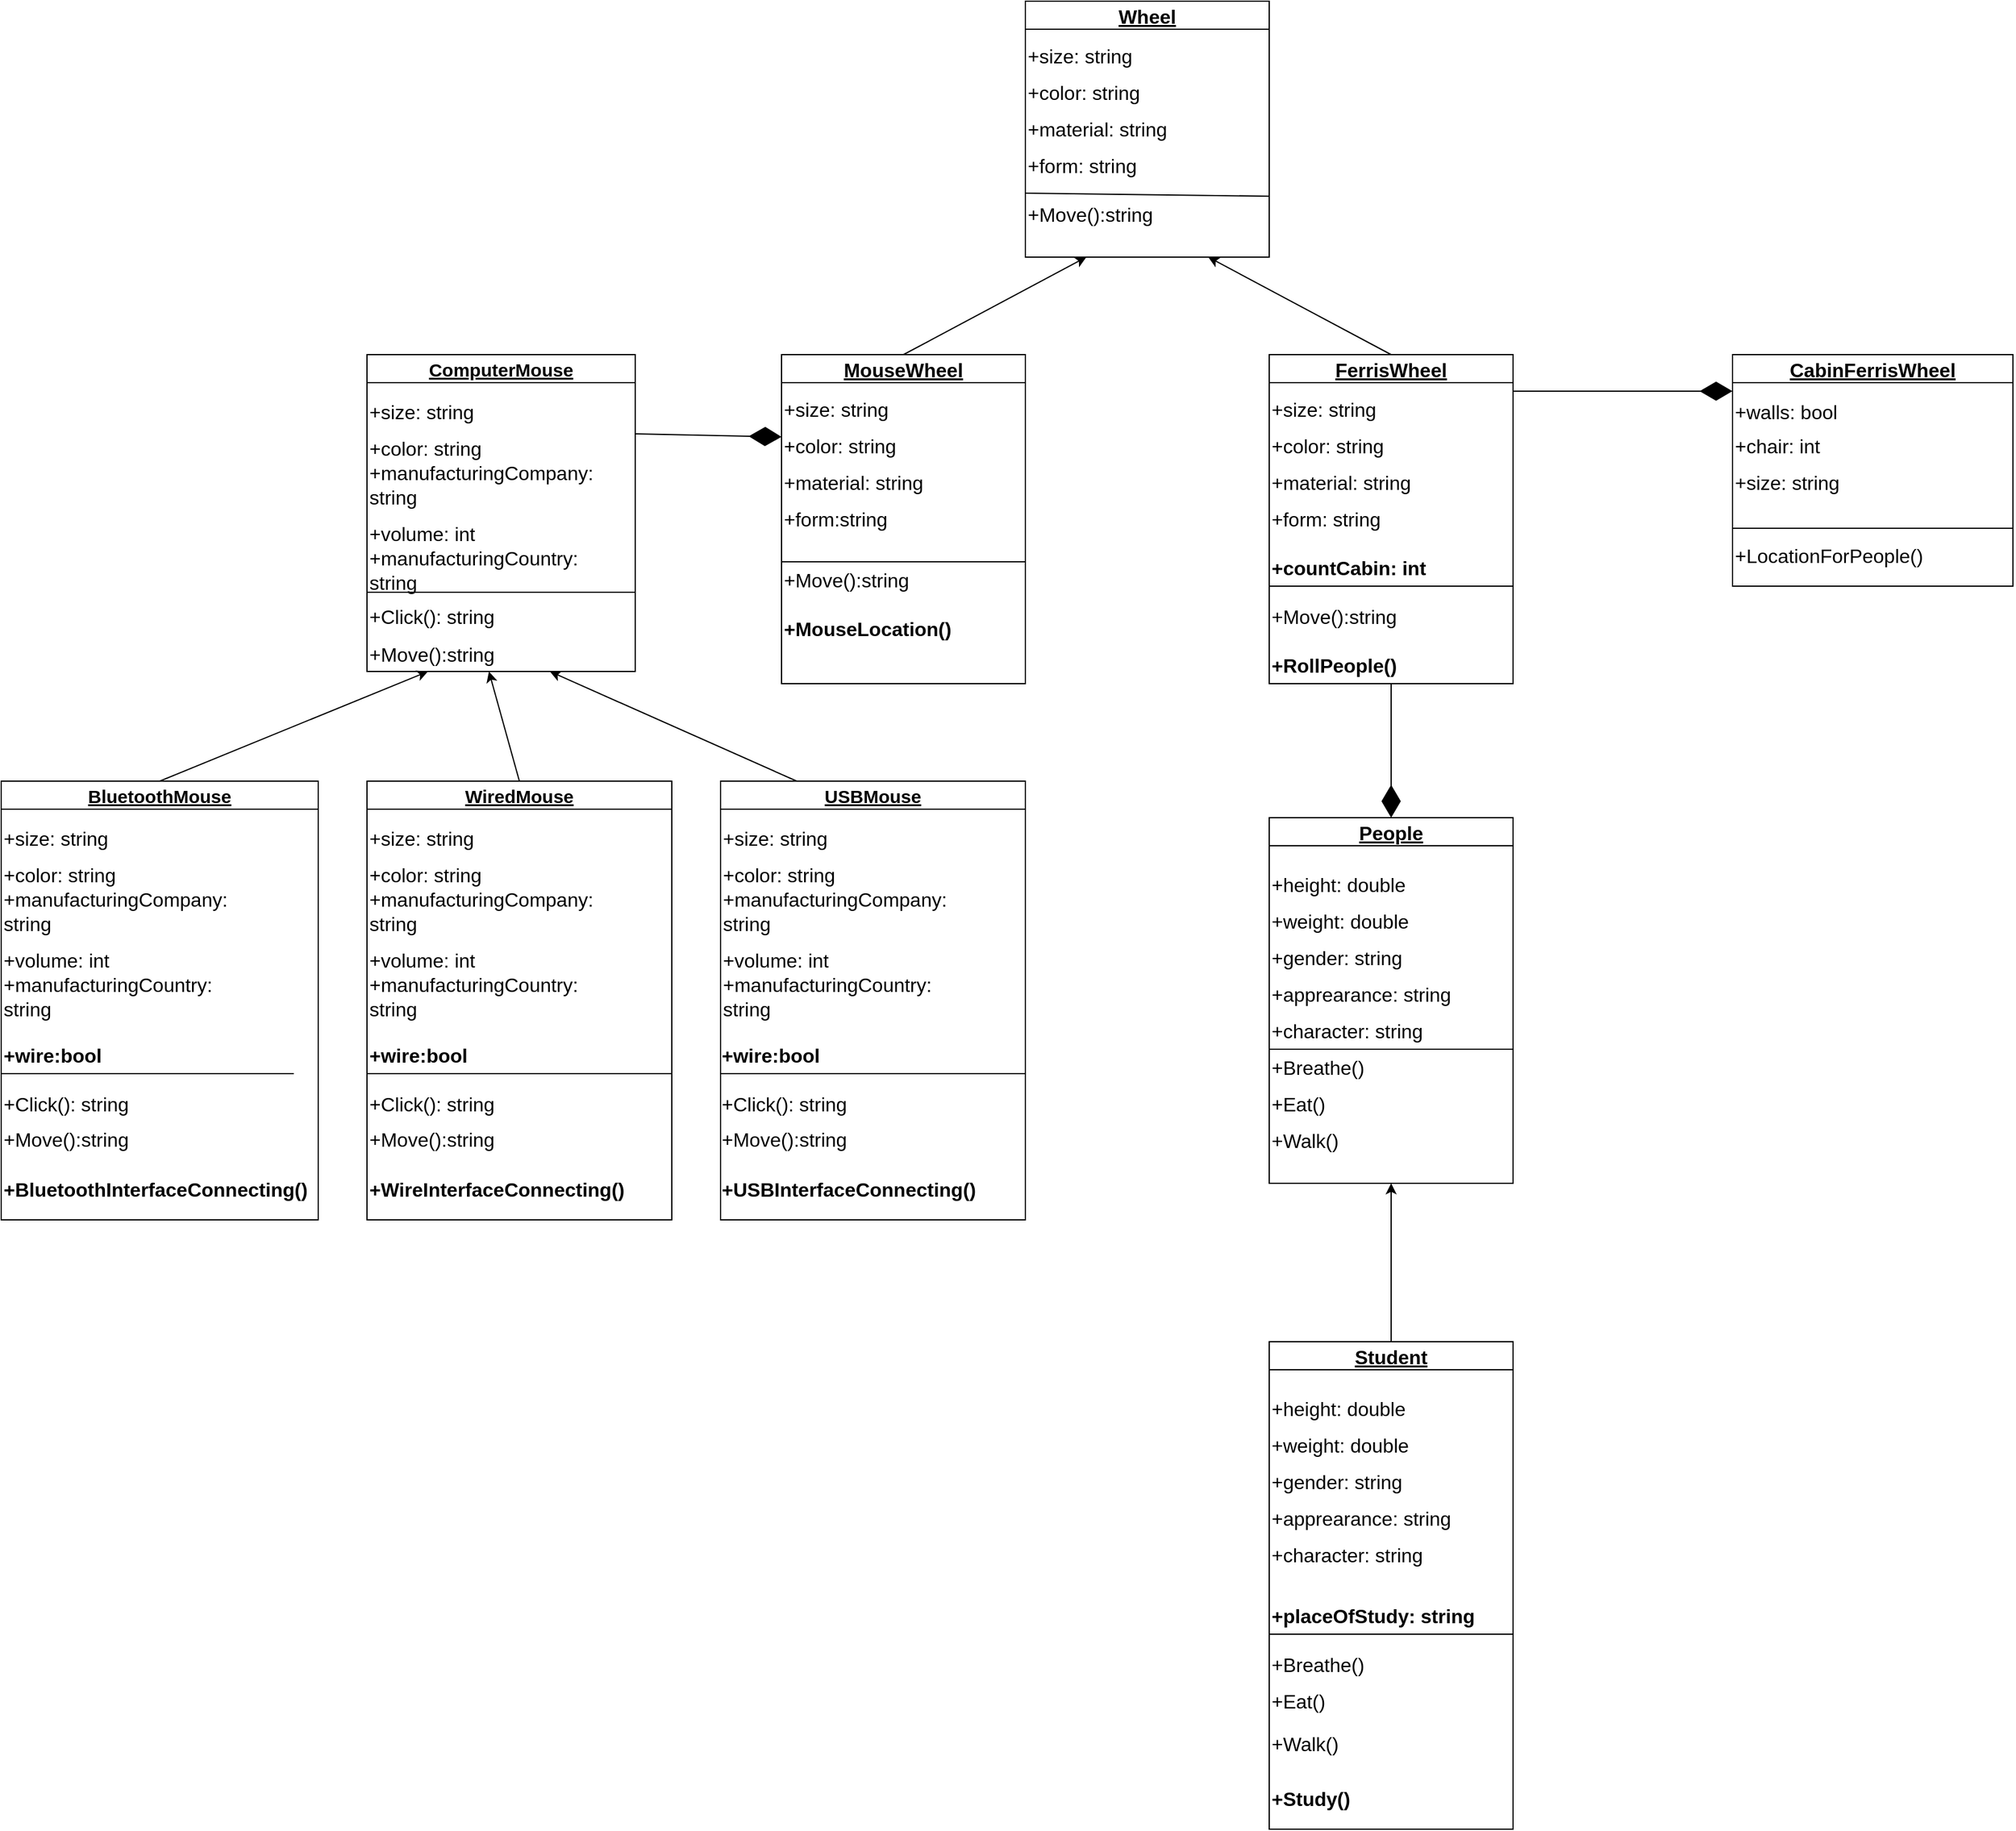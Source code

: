 <mxfile version="20.3.0" type="device"><diagram id="C5RBs43oDa-KdzZeNtuy" name="Page-1"><mxGraphModel dx="1955" dy="1070" grid="1" gridSize="10" guides="1" tooltips="1" connect="1" arrows="1" fold="1" page="1" pageScale="1" pageWidth="2339" pageHeight="3300" math="0" shadow="0"><root><mxCell id="WIyWlLk6GJQsqaUBKTNV-0"/><mxCell id="WIyWlLk6GJQsqaUBKTNV-1" parent="WIyWlLk6GJQsqaUBKTNV-0"/><mxCell id="VwBlL2lsEbfh1toJPQ9L-8" value="ComputerMouse" style="swimlane;fontSize=15;fontStyle=5" vertex="1" parent="WIyWlLk6GJQsqaUBKTNV-1"><mxGeometry x="550" y="510" width="220" height="260" as="geometry"/></mxCell><mxCell id="VwBlL2lsEbfh1toJPQ9L-11" value="+color: string" style="text;html=1;strokeColor=none;fillColor=none;align=left;verticalAlign=middle;whiteSpace=wrap;rounded=0;fontSize=16;" vertex="1" parent="VwBlL2lsEbfh1toJPQ9L-8"><mxGeometry y="62" width="200" height="30" as="geometry"/></mxCell><mxCell id="VwBlL2lsEbfh1toJPQ9L-13" value="+manufacturingCompany: string" style="text;html=1;strokeColor=none;fillColor=none;align=left;verticalAlign=middle;whiteSpace=wrap;rounded=0;fontSize=16;" vertex="1" parent="VwBlL2lsEbfh1toJPQ9L-8"><mxGeometry y="92" width="200" height="30" as="geometry"/></mxCell><mxCell id="VwBlL2lsEbfh1toJPQ9L-14" value="+size: string" style="text;html=1;strokeColor=none;fillColor=none;align=left;verticalAlign=middle;whiteSpace=wrap;rounded=0;fontSize=16;" vertex="1" parent="VwBlL2lsEbfh1toJPQ9L-8"><mxGeometry y="32" width="200" height="30" as="geometry"/></mxCell><mxCell id="VwBlL2lsEbfh1toJPQ9L-15" value="+volume: int" style="text;html=1;strokeColor=none;fillColor=none;align=left;verticalAlign=middle;whiteSpace=wrap;rounded=0;fontSize=16;" vertex="1" parent="VwBlL2lsEbfh1toJPQ9L-8"><mxGeometry y="132" width="200" height="30" as="geometry"/></mxCell><mxCell id="VwBlL2lsEbfh1toJPQ9L-16" value="+manufacturingCountry: string" style="text;html=1;strokeColor=none;fillColor=none;align=left;verticalAlign=middle;whiteSpace=wrap;rounded=0;fontSize=16;" vertex="1" parent="VwBlL2lsEbfh1toJPQ9L-8"><mxGeometry y="162" width="200" height="30" as="geometry"/></mxCell><mxCell id="VwBlL2lsEbfh1toJPQ9L-18" value="+Click(): string" style="text;html=1;strokeColor=none;fillColor=none;align=left;verticalAlign=middle;whiteSpace=wrap;rounded=0;fontSize=16;" vertex="1" parent="VwBlL2lsEbfh1toJPQ9L-8"><mxGeometry y="200" width="200" height="30" as="geometry"/></mxCell><mxCell id="VwBlL2lsEbfh1toJPQ9L-25" value="+Move():string" style="text;html=1;strokeColor=none;fillColor=none;align=left;verticalAlign=middle;whiteSpace=wrap;rounded=0;fontSize=16;" vertex="1" parent="VwBlL2lsEbfh1toJPQ9L-8"><mxGeometry y="232" width="200" height="28" as="geometry"/></mxCell><mxCell id="VwBlL2lsEbfh1toJPQ9L-17" value="" style="endArrow=none;html=1;rounded=0;fontSize=16;entryX=1;entryY=0.75;entryDx=0;entryDy=0;exitX=0;exitY=0.75;exitDx=0;exitDy=0;" edge="1" parent="WIyWlLk6GJQsqaUBKTNV-1" source="VwBlL2lsEbfh1toJPQ9L-8" target="VwBlL2lsEbfh1toJPQ9L-8"><mxGeometry width="50" height="50" relative="1" as="geometry"><mxPoint x="900" y="540" as="sourcePoint"/><mxPoint x="950" y="490" as="targetPoint"/></mxGeometry></mxCell><mxCell id="VwBlL2lsEbfh1toJPQ9L-27" value="BluetoothMouse" style="swimlane;fontSize=15;fontStyle=5;startSize=23;" vertex="1" parent="WIyWlLk6GJQsqaUBKTNV-1"><mxGeometry x="250" y="860" width="260" height="360" as="geometry"/></mxCell><mxCell id="VwBlL2lsEbfh1toJPQ9L-28" value="+color: string" style="text;html=1;strokeColor=none;fillColor=none;align=left;verticalAlign=middle;whiteSpace=wrap;rounded=0;fontSize=16;" vertex="1" parent="VwBlL2lsEbfh1toJPQ9L-27"><mxGeometry y="62" width="200" height="30" as="geometry"/></mxCell><mxCell id="VwBlL2lsEbfh1toJPQ9L-29" value="+manufacturingCompany: string" style="text;html=1;strokeColor=none;fillColor=none;align=left;verticalAlign=middle;whiteSpace=wrap;rounded=0;fontSize=16;" vertex="1" parent="VwBlL2lsEbfh1toJPQ9L-27"><mxGeometry y="92" width="200" height="30" as="geometry"/></mxCell><mxCell id="VwBlL2lsEbfh1toJPQ9L-30" value="+size: string" style="text;html=1;strokeColor=none;fillColor=none;align=left;verticalAlign=middle;whiteSpace=wrap;rounded=0;fontSize=16;" vertex="1" parent="VwBlL2lsEbfh1toJPQ9L-27"><mxGeometry y="32" width="200" height="30" as="geometry"/></mxCell><mxCell id="VwBlL2lsEbfh1toJPQ9L-31" value="+volume: int" style="text;html=1;strokeColor=none;fillColor=none;align=left;verticalAlign=middle;whiteSpace=wrap;rounded=0;fontSize=16;" vertex="1" parent="VwBlL2lsEbfh1toJPQ9L-27"><mxGeometry y="132" width="200" height="30" as="geometry"/></mxCell><mxCell id="VwBlL2lsEbfh1toJPQ9L-32" value="+manufacturingCountry: string" style="text;html=1;strokeColor=none;fillColor=none;align=left;verticalAlign=middle;whiteSpace=wrap;rounded=0;fontSize=16;" vertex="1" parent="VwBlL2lsEbfh1toJPQ9L-27"><mxGeometry y="162" width="200" height="30" as="geometry"/></mxCell><mxCell id="VwBlL2lsEbfh1toJPQ9L-33" value="+Click(): string" style="text;html=1;strokeColor=none;fillColor=none;align=left;verticalAlign=middle;whiteSpace=wrap;rounded=0;fontSize=16;" vertex="1" parent="VwBlL2lsEbfh1toJPQ9L-27"><mxGeometry y="250" width="200" height="30" as="geometry"/></mxCell><mxCell id="VwBlL2lsEbfh1toJPQ9L-34" value="+Move():string" style="text;html=1;strokeColor=none;fillColor=none;align=left;verticalAlign=middle;whiteSpace=wrap;rounded=0;fontSize=16;" vertex="1" parent="VwBlL2lsEbfh1toJPQ9L-27"><mxGeometry y="280" width="200" height="28" as="geometry"/></mxCell><mxCell id="VwBlL2lsEbfh1toJPQ9L-56" value="&lt;b&gt;+wire:bool&lt;/b&gt;" style="text;html=1;strokeColor=none;fillColor=none;align=left;verticalAlign=middle;whiteSpace=wrap;rounded=0;fontSize=16;" vertex="1" parent="VwBlL2lsEbfh1toJPQ9L-27"><mxGeometry y="210" width="60" height="30" as="geometry"/></mxCell><mxCell id="VwBlL2lsEbfh1toJPQ9L-59" value="&lt;b&gt;+BluetoothInterfaceConnecting()&lt;/b&gt;" style="text;html=1;strokeColor=none;fillColor=none;align=left;verticalAlign=middle;whiteSpace=wrap;rounded=0;fontSize=16;" vertex="1" parent="VwBlL2lsEbfh1toJPQ9L-27"><mxGeometry y="320" width="60" height="30" as="geometry"/></mxCell><mxCell id="VwBlL2lsEbfh1toJPQ9L-35" value="" style="endArrow=none;html=1;rounded=0;fontSize=16;" edge="1" parent="WIyWlLk6GJQsqaUBKTNV-1"><mxGeometry width="50" height="50" relative="1" as="geometry"><mxPoint x="250" y="1100" as="sourcePoint"/><mxPoint x="490" y="1100" as="targetPoint"/></mxGeometry></mxCell><mxCell id="VwBlL2lsEbfh1toJPQ9L-36" value="WiredMouse" style="swimlane;fontSize=15;startSize=23;fontStyle=5" vertex="1" parent="WIyWlLk6GJQsqaUBKTNV-1"><mxGeometry x="550" y="860" width="250" height="360" as="geometry"/></mxCell><mxCell id="VwBlL2lsEbfh1toJPQ9L-37" value="+color: string" style="text;html=1;strokeColor=none;fillColor=none;align=left;verticalAlign=middle;whiteSpace=wrap;rounded=0;fontSize=16;" vertex="1" parent="VwBlL2lsEbfh1toJPQ9L-36"><mxGeometry y="62" width="200" height="30" as="geometry"/></mxCell><mxCell id="VwBlL2lsEbfh1toJPQ9L-38" value="+manufacturingCompany: string" style="text;html=1;strokeColor=none;fillColor=none;align=left;verticalAlign=middle;whiteSpace=wrap;rounded=0;fontSize=16;" vertex="1" parent="VwBlL2lsEbfh1toJPQ9L-36"><mxGeometry y="92" width="200" height="30" as="geometry"/></mxCell><mxCell id="VwBlL2lsEbfh1toJPQ9L-39" value="+size: string" style="text;html=1;strokeColor=none;fillColor=none;align=left;verticalAlign=middle;whiteSpace=wrap;rounded=0;fontSize=16;" vertex="1" parent="VwBlL2lsEbfh1toJPQ9L-36"><mxGeometry y="32" width="200" height="30" as="geometry"/></mxCell><mxCell id="VwBlL2lsEbfh1toJPQ9L-40" value="+volume: int" style="text;html=1;strokeColor=none;fillColor=none;align=left;verticalAlign=middle;whiteSpace=wrap;rounded=0;fontSize=16;" vertex="1" parent="VwBlL2lsEbfh1toJPQ9L-36"><mxGeometry y="132" width="200" height="30" as="geometry"/></mxCell><mxCell id="VwBlL2lsEbfh1toJPQ9L-41" value="+manufacturingCountry: string" style="text;html=1;strokeColor=none;fillColor=none;align=left;verticalAlign=middle;whiteSpace=wrap;rounded=0;fontSize=16;" vertex="1" parent="VwBlL2lsEbfh1toJPQ9L-36"><mxGeometry y="162" width="200" height="30" as="geometry"/></mxCell><mxCell id="VwBlL2lsEbfh1toJPQ9L-42" value="+Click(): string" style="text;html=1;strokeColor=none;fillColor=none;align=left;verticalAlign=middle;whiteSpace=wrap;rounded=0;fontSize=16;" vertex="1" parent="VwBlL2lsEbfh1toJPQ9L-36"><mxGeometry y="250" width="200" height="30" as="geometry"/></mxCell><mxCell id="VwBlL2lsEbfh1toJPQ9L-43" value="+Move():string" style="text;html=1;strokeColor=none;fillColor=none;align=left;verticalAlign=middle;whiteSpace=wrap;rounded=0;fontSize=16;" vertex="1" parent="VwBlL2lsEbfh1toJPQ9L-36"><mxGeometry y="280" width="200" height="28" as="geometry"/></mxCell><mxCell id="VwBlL2lsEbfh1toJPQ9L-57" value="&lt;b&gt;+WireInterfaceConnecting()&lt;/b&gt;" style="text;html=1;strokeColor=none;fillColor=none;align=left;verticalAlign=middle;whiteSpace=wrap;rounded=0;fontSize=16;" vertex="1" parent="VwBlL2lsEbfh1toJPQ9L-36"><mxGeometry y="320" width="250" height="30" as="geometry"/></mxCell><mxCell id="VwBlL2lsEbfh1toJPQ9L-61" value="&lt;b&gt;+wire:bool&lt;/b&gt;" style="text;html=1;strokeColor=none;fillColor=none;align=left;verticalAlign=middle;whiteSpace=wrap;rounded=0;fontSize=16;" vertex="1" parent="VwBlL2lsEbfh1toJPQ9L-36"><mxGeometry y="210" width="250" height="30" as="geometry"/></mxCell><mxCell id="VwBlL2lsEbfh1toJPQ9L-44" value="" style="endArrow=none;html=1;rounded=0;fontSize=16;" edge="1" parent="WIyWlLk6GJQsqaUBKTNV-1"><mxGeometry width="50" height="50" relative="1" as="geometry"><mxPoint x="550" y="1100" as="sourcePoint"/><mxPoint x="800" y="1100" as="targetPoint"/></mxGeometry></mxCell><mxCell id="VwBlL2lsEbfh1toJPQ9L-45" value="USBMouse" style="swimlane;fontSize=15;startSize=23;fontStyle=5" vertex="1" parent="WIyWlLk6GJQsqaUBKTNV-1"><mxGeometry x="840" y="860" width="250" height="360" as="geometry"/></mxCell><mxCell id="VwBlL2lsEbfh1toJPQ9L-46" value="+color: string" style="text;html=1;strokeColor=none;fillColor=none;align=left;verticalAlign=middle;whiteSpace=wrap;rounded=0;fontSize=16;" vertex="1" parent="VwBlL2lsEbfh1toJPQ9L-45"><mxGeometry y="62" width="200" height="30" as="geometry"/></mxCell><mxCell id="VwBlL2lsEbfh1toJPQ9L-47" value="+manufacturingCompany: string" style="text;html=1;strokeColor=none;fillColor=none;align=left;verticalAlign=middle;whiteSpace=wrap;rounded=0;fontSize=16;" vertex="1" parent="VwBlL2lsEbfh1toJPQ9L-45"><mxGeometry y="92" width="200" height="30" as="geometry"/></mxCell><mxCell id="VwBlL2lsEbfh1toJPQ9L-48" value="+size: string" style="text;html=1;strokeColor=none;fillColor=none;align=left;verticalAlign=middle;whiteSpace=wrap;rounded=0;fontSize=16;" vertex="1" parent="VwBlL2lsEbfh1toJPQ9L-45"><mxGeometry y="32" width="200" height="30" as="geometry"/></mxCell><mxCell id="VwBlL2lsEbfh1toJPQ9L-49" value="+volume: int" style="text;html=1;strokeColor=none;fillColor=none;align=left;verticalAlign=middle;whiteSpace=wrap;rounded=0;fontSize=16;" vertex="1" parent="VwBlL2lsEbfh1toJPQ9L-45"><mxGeometry y="132" width="200" height="30" as="geometry"/></mxCell><mxCell id="VwBlL2lsEbfh1toJPQ9L-50" value="+manufacturingCountry: string" style="text;html=1;strokeColor=none;fillColor=none;align=left;verticalAlign=middle;whiteSpace=wrap;rounded=0;fontSize=16;" vertex="1" parent="VwBlL2lsEbfh1toJPQ9L-45"><mxGeometry y="162" width="200" height="30" as="geometry"/></mxCell><mxCell id="VwBlL2lsEbfh1toJPQ9L-51" value="+Click(): string" style="text;html=1;strokeColor=none;fillColor=none;align=left;verticalAlign=middle;whiteSpace=wrap;rounded=0;fontSize=16;" vertex="1" parent="VwBlL2lsEbfh1toJPQ9L-45"><mxGeometry x="-1" y="250" width="200" height="30" as="geometry"/></mxCell><mxCell id="VwBlL2lsEbfh1toJPQ9L-52" value="+Move():string" style="text;html=1;strokeColor=none;fillColor=none;align=left;verticalAlign=middle;whiteSpace=wrap;rounded=0;fontSize=16;" vertex="1" parent="VwBlL2lsEbfh1toJPQ9L-45"><mxGeometry x="-1" y="280" width="200" height="28" as="geometry"/></mxCell><mxCell id="VwBlL2lsEbfh1toJPQ9L-64" value="&lt;b&gt;+wire:bool&lt;/b&gt;" style="text;html=1;strokeColor=none;fillColor=none;align=left;verticalAlign=middle;whiteSpace=wrap;rounded=0;fontSize=16;" vertex="1" parent="VwBlL2lsEbfh1toJPQ9L-45"><mxGeometry x="-1" y="210" width="250" height="30" as="geometry"/></mxCell><mxCell id="VwBlL2lsEbfh1toJPQ9L-63" value="&lt;b&gt;+USBInterfaceConnecting()&lt;/b&gt;" style="text;html=1;strokeColor=none;fillColor=none;align=left;verticalAlign=middle;whiteSpace=wrap;rounded=0;fontSize=16;" vertex="1" parent="VwBlL2lsEbfh1toJPQ9L-45"><mxGeometry x="-1" y="320" width="250" height="30" as="geometry"/></mxCell><mxCell id="VwBlL2lsEbfh1toJPQ9L-53" value="" style="endArrow=none;html=1;rounded=0;fontSize=16;" edge="1" parent="WIyWlLk6GJQsqaUBKTNV-1"><mxGeometry width="50" height="50" relative="1" as="geometry"><mxPoint x="840" y="1100" as="sourcePoint"/><mxPoint x="1090" y="1100" as="targetPoint"/></mxGeometry></mxCell><mxCell id="VwBlL2lsEbfh1toJPQ9L-66" value="" style="endArrow=classic;html=1;rounded=0;fontSize=16;entryX=0.25;entryY=1;entryDx=0;entryDy=0;exitX=0.5;exitY=0;exitDx=0;exitDy=0;" edge="1" parent="WIyWlLk6GJQsqaUBKTNV-1" source="VwBlL2lsEbfh1toJPQ9L-27" target="VwBlL2lsEbfh1toJPQ9L-25"><mxGeometry width="50" height="50" relative="1" as="geometry"><mxPoint x="570" y="920" as="sourcePoint"/><mxPoint x="620" y="870" as="targetPoint"/></mxGeometry></mxCell><mxCell id="VwBlL2lsEbfh1toJPQ9L-67" value="" style="endArrow=classic;html=1;rounded=0;fontSize=16;entryX=0.5;entryY=1;entryDx=0;entryDy=0;exitX=0.5;exitY=0;exitDx=0;exitDy=0;" edge="1" parent="WIyWlLk6GJQsqaUBKTNV-1" source="VwBlL2lsEbfh1toJPQ9L-36" target="VwBlL2lsEbfh1toJPQ9L-25"><mxGeometry width="50" height="50" relative="1" as="geometry"><mxPoint x="675" y="850" as="sourcePoint"/><mxPoint x="620" y="870" as="targetPoint"/></mxGeometry></mxCell><mxCell id="VwBlL2lsEbfh1toJPQ9L-68" value="" style="endArrow=classic;html=1;rounded=0;fontSize=16;entryX=0.75;entryY=1;entryDx=0;entryDy=0;exitX=0.25;exitY=0;exitDx=0;exitDy=0;" edge="1" parent="WIyWlLk6GJQsqaUBKTNV-1" source="VwBlL2lsEbfh1toJPQ9L-45" target="VwBlL2lsEbfh1toJPQ9L-25"><mxGeometry width="50" height="50" relative="1" as="geometry"><mxPoint x="570" y="920" as="sourcePoint"/><mxPoint x="620" y="870" as="targetPoint"/></mxGeometry></mxCell><mxCell id="VwBlL2lsEbfh1toJPQ9L-69" value="MouseWheel" style="swimlane;fontSize=16;fontStyle=5" vertex="1" parent="WIyWlLk6GJQsqaUBKTNV-1"><mxGeometry x="890" y="510" width="200" height="270" as="geometry"/></mxCell><mxCell id="VwBlL2lsEbfh1toJPQ9L-70" value="+size: string" style="text;html=1;strokeColor=none;fillColor=none;align=left;verticalAlign=middle;whiteSpace=wrap;rounded=0;fontSize=16;" vertex="1" parent="VwBlL2lsEbfh1toJPQ9L-69"><mxGeometry y="30" width="200" height="30" as="geometry"/></mxCell><mxCell id="VwBlL2lsEbfh1toJPQ9L-71" value="+color: string" style="text;html=1;strokeColor=none;fillColor=none;align=left;verticalAlign=middle;whiteSpace=wrap;rounded=0;fontSize=16;" vertex="1" parent="VwBlL2lsEbfh1toJPQ9L-69"><mxGeometry y="60" width="200" height="30" as="geometry"/></mxCell><mxCell id="VwBlL2lsEbfh1toJPQ9L-72" value="+material: string" style="text;html=1;strokeColor=none;fillColor=none;align=left;verticalAlign=middle;whiteSpace=wrap;rounded=0;fontSize=16;" vertex="1" parent="VwBlL2lsEbfh1toJPQ9L-69"><mxGeometry y="90" width="200" height="30" as="geometry"/></mxCell><mxCell id="VwBlL2lsEbfh1toJPQ9L-73" value="" style="endArrow=none;html=1;rounded=0;fontSize=16;entryX=0;entryY=0;entryDx=0;entryDy=0;exitX=1;exitY=0;exitDx=0;exitDy=0;" edge="1" parent="VwBlL2lsEbfh1toJPQ9L-69" source="VwBlL2lsEbfh1toJPQ9L-74" target="VwBlL2lsEbfh1toJPQ9L-74"><mxGeometry width="50" height="50" relative="1" as="geometry"><mxPoint x="-80" y="230" as="sourcePoint"/><mxPoint x="-30" y="180" as="targetPoint"/></mxGeometry></mxCell><mxCell id="VwBlL2lsEbfh1toJPQ9L-74" value="+Move():string" style="text;html=1;strokeColor=none;fillColor=none;align=left;verticalAlign=middle;whiteSpace=wrap;rounded=0;fontSize=16;" vertex="1" parent="VwBlL2lsEbfh1toJPQ9L-69"><mxGeometry y="170" width="200" height="30" as="geometry"/></mxCell><mxCell id="VwBlL2lsEbfh1toJPQ9L-77" value="&lt;b&gt;+MouseLocation()&lt;/b&gt;" style="text;html=1;strokeColor=none;fillColor=none;align=left;verticalAlign=middle;whiteSpace=wrap;rounded=0;fontSize=16;" vertex="1" parent="VwBlL2lsEbfh1toJPQ9L-69"><mxGeometry y="210" width="200" height="30" as="geometry"/></mxCell><mxCell id="VwBlL2lsEbfh1toJPQ9L-96" value="+form:string" style="text;html=1;strokeColor=none;fillColor=none;align=left;verticalAlign=middle;whiteSpace=wrap;rounded=0;fontSize=16;" vertex="1" parent="VwBlL2lsEbfh1toJPQ9L-69"><mxGeometry y="120" width="200" height="30" as="geometry"/></mxCell><mxCell id="VwBlL2lsEbfh1toJPQ9L-79" value="" style="endArrow=diamondThin;endFill=1;endSize=24;html=1;rounded=0;fontSize=16;entryX=0;entryY=0.25;entryDx=0;entryDy=0;exitX=1;exitY=0.25;exitDx=0;exitDy=0;" edge="1" parent="WIyWlLk6GJQsqaUBKTNV-1" source="VwBlL2lsEbfh1toJPQ9L-8" target="VwBlL2lsEbfh1toJPQ9L-71"><mxGeometry width="160" relative="1" as="geometry"><mxPoint x="770" y="440" as="sourcePoint"/><mxPoint x="930" y="440" as="targetPoint"/></mxGeometry></mxCell><mxCell id="VwBlL2lsEbfh1toJPQ9L-81" value="Wheel" style="swimlane;fontSize=16;startSize=23;fontStyle=5" vertex="1" parent="WIyWlLk6GJQsqaUBKTNV-1"><mxGeometry x="1090" y="220" width="200" height="210" as="geometry"/></mxCell><mxCell id="VwBlL2lsEbfh1toJPQ9L-82" value="+size: string" style="text;html=1;strokeColor=none;fillColor=none;align=left;verticalAlign=middle;whiteSpace=wrap;rounded=0;fontSize=16;" vertex="1" parent="VwBlL2lsEbfh1toJPQ9L-81"><mxGeometry y="30" width="200" height="30" as="geometry"/></mxCell><mxCell id="VwBlL2lsEbfh1toJPQ9L-83" value="+color: string" style="text;html=1;strokeColor=none;fillColor=none;align=left;verticalAlign=middle;whiteSpace=wrap;rounded=0;fontSize=16;" vertex="1" parent="VwBlL2lsEbfh1toJPQ9L-81"><mxGeometry y="60" width="200" height="30" as="geometry"/></mxCell><mxCell id="VwBlL2lsEbfh1toJPQ9L-84" value="+material: string" style="text;html=1;strokeColor=none;fillColor=none;align=left;verticalAlign=middle;whiteSpace=wrap;rounded=0;fontSize=16;" vertex="1" parent="VwBlL2lsEbfh1toJPQ9L-81"><mxGeometry y="90" width="200" height="30" as="geometry"/></mxCell><mxCell id="VwBlL2lsEbfh1toJPQ9L-85" value="" style="endArrow=none;html=1;rounded=0;fontSize=16;entryX=0;entryY=0.75;entryDx=0;entryDy=0;exitX=1;exitY=0;exitDx=0;exitDy=0;" edge="1" parent="VwBlL2lsEbfh1toJPQ9L-81" source="VwBlL2lsEbfh1toJPQ9L-86" target="VwBlL2lsEbfh1toJPQ9L-81"><mxGeometry width="50" height="50" relative="1" as="geometry"><mxPoint x="-80" y="230" as="sourcePoint"/><mxPoint x="-30" y="180" as="targetPoint"/></mxGeometry></mxCell><mxCell id="VwBlL2lsEbfh1toJPQ9L-86" value="+Move():string" style="text;html=1;strokeColor=none;fillColor=none;align=left;verticalAlign=middle;whiteSpace=wrap;rounded=0;fontSize=16;" vertex="1" parent="VwBlL2lsEbfh1toJPQ9L-81"><mxGeometry y="160" width="200" height="30" as="geometry"/></mxCell><mxCell id="VwBlL2lsEbfh1toJPQ9L-97" value="+form: string" style="text;html=1;strokeColor=none;fillColor=none;align=left;verticalAlign=middle;whiteSpace=wrap;rounded=0;fontSize=16;" vertex="1" parent="VwBlL2lsEbfh1toJPQ9L-81"><mxGeometry y="120" width="200" height="30" as="geometry"/></mxCell><mxCell id="VwBlL2lsEbfh1toJPQ9L-88" value="" style="endArrow=classic;html=1;rounded=0;fontSize=16;entryX=0.25;entryY=1;entryDx=0;entryDy=0;exitX=0.5;exitY=0;exitDx=0;exitDy=0;" edge="1" parent="WIyWlLk6GJQsqaUBKTNV-1" source="VwBlL2lsEbfh1toJPQ9L-69" target="VwBlL2lsEbfh1toJPQ9L-81"><mxGeometry width="50" height="50" relative="1" as="geometry"><mxPoint x="1060" y="550" as="sourcePoint"/><mxPoint x="1160" y="410" as="targetPoint"/></mxGeometry></mxCell><mxCell id="VwBlL2lsEbfh1toJPQ9L-89" value="FerrisWheel" style="swimlane;fontSize=16;startSize=23;fontStyle=5" vertex="1" parent="WIyWlLk6GJQsqaUBKTNV-1"><mxGeometry x="1290" y="510" width="200" height="270" as="geometry"/></mxCell><mxCell id="VwBlL2lsEbfh1toJPQ9L-90" value="+size: string" style="text;html=1;strokeColor=none;fillColor=none;align=left;verticalAlign=middle;whiteSpace=wrap;rounded=0;fontSize=16;" vertex="1" parent="VwBlL2lsEbfh1toJPQ9L-89"><mxGeometry y="30" width="200" height="30" as="geometry"/></mxCell><mxCell id="VwBlL2lsEbfh1toJPQ9L-91" value="+color: string" style="text;html=1;strokeColor=none;fillColor=none;align=left;verticalAlign=middle;whiteSpace=wrap;rounded=0;fontSize=16;" vertex="1" parent="VwBlL2lsEbfh1toJPQ9L-89"><mxGeometry y="60" width="200" height="30" as="geometry"/></mxCell><mxCell id="VwBlL2lsEbfh1toJPQ9L-92" value="+material: string" style="text;html=1;strokeColor=none;fillColor=none;align=left;verticalAlign=middle;whiteSpace=wrap;rounded=0;fontSize=16;" vertex="1" parent="VwBlL2lsEbfh1toJPQ9L-89"><mxGeometry y="90" width="200" height="30" as="geometry"/></mxCell><mxCell id="VwBlL2lsEbfh1toJPQ9L-93" value="" style="endArrow=none;html=1;rounded=0;fontSize=16;" edge="1" parent="VwBlL2lsEbfh1toJPQ9L-89"><mxGeometry width="50" height="50" relative="1" as="geometry"><mxPoint x="200" y="190" as="sourcePoint"/><mxPoint y="190" as="targetPoint"/></mxGeometry></mxCell><mxCell id="VwBlL2lsEbfh1toJPQ9L-94" value="+Move():string" style="text;html=1;strokeColor=none;fillColor=none;align=left;verticalAlign=middle;whiteSpace=wrap;rounded=0;fontSize=16;" vertex="1" parent="VwBlL2lsEbfh1toJPQ9L-89"><mxGeometry y="200" width="200" height="30" as="geometry"/></mxCell><mxCell id="VwBlL2lsEbfh1toJPQ9L-98" value="+form: string" style="text;html=1;strokeColor=none;fillColor=none;align=left;verticalAlign=middle;whiteSpace=wrap;rounded=0;fontSize=16;" vertex="1" parent="VwBlL2lsEbfh1toJPQ9L-89"><mxGeometry y="120" width="200" height="30" as="geometry"/></mxCell><mxCell id="VwBlL2lsEbfh1toJPQ9L-101" value="&lt;b&gt;+countCabin: int&lt;/b&gt;" style="text;html=1;strokeColor=none;fillColor=none;align=left;verticalAlign=middle;whiteSpace=wrap;rounded=0;fontSize=16;" vertex="1" parent="VwBlL2lsEbfh1toJPQ9L-89"><mxGeometry y="160" width="200" height="30" as="geometry"/></mxCell><mxCell id="VwBlL2lsEbfh1toJPQ9L-102" value="&lt;b&gt;+RollPeople()&lt;/b&gt;" style="text;html=1;strokeColor=none;fillColor=none;align=left;verticalAlign=middle;whiteSpace=wrap;rounded=0;fontSize=16;" vertex="1" parent="VwBlL2lsEbfh1toJPQ9L-89"><mxGeometry y="240" width="200" height="30" as="geometry"/></mxCell><mxCell id="VwBlL2lsEbfh1toJPQ9L-104" value="" style="endArrow=classic;html=1;rounded=0;fontSize=16;entryX=0.75;entryY=1;entryDx=0;entryDy=0;exitX=0.5;exitY=0;exitDx=0;exitDy=0;" edge="1" parent="WIyWlLk6GJQsqaUBKTNV-1" source="VwBlL2lsEbfh1toJPQ9L-89" target="VwBlL2lsEbfh1toJPQ9L-81"><mxGeometry width="50" height="50" relative="1" as="geometry"><mxPoint x="1300" y="520" as="sourcePoint"/><mxPoint x="1350" y="470" as="targetPoint"/></mxGeometry></mxCell><mxCell id="VwBlL2lsEbfh1toJPQ9L-110" value="CabinFerrisWheel" style="swimlane;fontSize=16;fontStyle=5" vertex="1" parent="WIyWlLk6GJQsqaUBKTNV-1"><mxGeometry x="1670" y="510" width="230" height="190" as="geometry"/></mxCell><mxCell id="VwBlL2lsEbfh1toJPQ9L-111" value="+walls: bool" style="text;html=1;strokeColor=none;fillColor=none;align=left;verticalAlign=middle;whiteSpace=wrap;rounded=0;fontSize=16;" vertex="1" parent="VwBlL2lsEbfh1toJPQ9L-110"><mxGeometry y="32" width="230" height="30" as="geometry"/></mxCell><mxCell id="VwBlL2lsEbfh1toJPQ9L-112" value="+chair: int" style="text;html=1;strokeColor=none;fillColor=none;align=left;verticalAlign=middle;whiteSpace=wrap;rounded=0;fontSize=16;" vertex="1" parent="VwBlL2lsEbfh1toJPQ9L-110"><mxGeometry y="60" width="230" height="30" as="geometry"/></mxCell><mxCell id="VwBlL2lsEbfh1toJPQ9L-114" value="+size: string" style="text;html=1;strokeColor=none;fillColor=none;align=left;verticalAlign=middle;whiteSpace=wrap;rounded=0;fontSize=16;" vertex="1" parent="VwBlL2lsEbfh1toJPQ9L-110"><mxGeometry y="90" width="230" height="30" as="geometry"/></mxCell><mxCell id="VwBlL2lsEbfh1toJPQ9L-118" value="+LocationForPeople()" style="text;html=1;strokeColor=none;fillColor=none;align=left;verticalAlign=middle;whiteSpace=wrap;rounded=0;fontSize=16;" vertex="1" parent="VwBlL2lsEbfh1toJPQ9L-110"><mxGeometry y="150" width="230" height="30" as="geometry"/></mxCell><mxCell id="VwBlL2lsEbfh1toJPQ9L-116" value="" style="endArrow=none;html=1;rounded=0;fontSize=16;entryX=1;entryY=0.75;entryDx=0;entryDy=0;exitX=0;exitY=0.75;exitDx=0;exitDy=0;" edge="1" parent="WIyWlLk6GJQsqaUBKTNV-1" source="VwBlL2lsEbfh1toJPQ9L-110" target="VwBlL2lsEbfh1toJPQ9L-110"><mxGeometry width="50" height="50" relative="1" as="geometry"><mxPoint x="1720" y="710" as="sourcePoint"/><mxPoint x="1770" y="660" as="targetPoint"/></mxGeometry></mxCell><mxCell id="VwBlL2lsEbfh1toJPQ9L-122" value="" style="endArrow=diamondThin;endFill=1;endSize=24;html=1;rounded=0;fontSize=16;exitX=1;exitY=0;exitDx=0;exitDy=0;" edge="1" parent="WIyWlLk6GJQsqaUBKTNV-1" source="VwBlL2lsEbfh1toJPQ9L-90"><mxGeometry width="160" relative="1" as="geometry"><mxPoint x="1660" y="690" as="sourcePoint"/><mxPoint x="1670" y="540" as="targetPoint"/></mxGeometry></mxCell><mxCell id="VwBlL2lsEbfh1toJPQ9L-123" value="People" style="swimlane;fontSize=16;startSize=23;fontStyle=5" vertex="1" parent="WIyWlLk6GJQsqaUBKTNV-1"><mxGeometry x="1290" y="890" width="200" height="300" as="geometry"/></mxCell><mxCell id="VwBlL2lsEbfh1toJPQ9L-124" value="+height: double" style="text;html=1;strokeColor=none;fillColor=none;align=left;verticalAlign=middle;whiteSpace=wrap;rounded=0;fontSize=16;" vertex="1" parent="VwBlL2lsEbfh1toJPQ9L-123"><mxGeometry y="40" width="220" height="30" as="geometry"/></mxCell><mxCell id="VwBlL2lsEbfh1toJPQ9L-125" value="+weight: double" style="text;html=1;strokeColor=none;fillColor=none;align=left;verticalAlign=middle;whiteSpace=wrap;rounded=0;fontSize=16;" vertex="1" parent="VwBlL2lsEbfh1toJPQ9L-123"><mxGeometry y="70" width="220" height="30" as="geometry"/></mxCell><mxCell id="VwBlL2lsEbfh1toJPQ9L-126" value="+gender: string" style="text;html=1;strokeColor=none;fillColor=none;align=left;verticalAlign=middle;whiteSpace=wrap;rounded=0;fontSize=16;" vertex="1" parent="VwBlL2lsEbfh1toJPQ9L-123"><mxGeometry y="100" width="220" height="30" as="geometry"/></mxCell><mxCell id="VwBlL2lsEbfh1toJPQ9L-127" value="+apprearance: string" style="text;html=1;strokeColor=none;fillColor=none;align=left;verticalAlign=middle;whiteSpace=wrap;rounded=0;fontSize=16;" vertex="1" parent="VwBlL2lsEbfh1toJPQ9L-123"><mxGeometry y="130" width="200" height="30" as="geometry"/></mxCell><mxCell id="VwBlL2lsEbfh1toJPQ9L-128" value="+character: string" style="text;html=1;strokeColor=none;fillColor=none;align=left;verticalAlign=middle;whiteSpace=wrap;rounded=0;fontSize=16;" vertex="1" parent="VwBlL2lsEbfh1toJPQ9L-123"><mxGeometry y="160" width="200" height="30" as="geometry"/></mxCell><mxCell id="VwBlL2lsEbfh1toJPQ9L-129" value="" style="endArrow=none;html=1;rounded=0;fontSize=16;entryX=1;entryY=1;entryDx=0;entryDy=0;exitX=0;exitY=1;exitDx=0;exitDy=0;" edge="1" parent="VwBlL2lsEbfh1toJPQ9L-123" source="VwBlL2lsEbfh1toJPQ9L-128" target="VwBlL2lsEbfh1toJPQ9L-128"><mxGeometry width="50" height="50" relative="1" as="geometry"><mxPoint x="20" y="180" as="sourcePoint"/><mxPoint x="70" y="130" as="targetPoint"/></mxGeometry></mxCell><mxCell id="VwBlL2lsEbfh1toJPQ9L-130" value="+Breathe()" style="text;html=1;strokeColor=none;fillColor=none;align=left;verticalAlign=middle;whiteSpace=wrap;rounded=0;fontSize=16;" vertex="1" parent="VwBlL2lsEbfh1toJPQ9L-123"><mxGeometry y="190" width="200" height="30" as="geometry"/></mxCell><mxCell id="VwBlL2lsEbfh1toJPQ9L-131" value="+Eat()" style="text;html=1;strokeColor=none;fillColor=none;align=left;verticalAlign=middle;whiteSpace=wrap;rounded=0;fontSize=16;" vertex="1" parent="VwBlL2lsEbfh1toJPQ9L-123"><mxGeometry y="220" width="200" height="30" as="geometry"/></mxCell><mxCell id="VwBlL2lsEbfh1toJPQ9L-132" value="+Walk()" style="text;html=1;strokeColor=none;fillColor=none;align=left;verticalAlign=middle;whiteSpace=wrap;rounded=0;fontSize=16;" vertex="1" parent="VwBlL2lsEbfh1toJPQ9L-123"><mxGeometry y="250" width="200" height="30" as="geometry"/></mxCell><mxCell id="VwBlL2lsEbfh1toJPQ9L-133" value="" style="endArrow=diamondThin;endFill=1;endSize=24;html=1;rounded=0;fontSize=16;entryX=0.5;entryY=0;entryDx=0;entryDy=0;exitX=0.5;exitY=1;exitDx=0;exitDy=0;" edge="1" parent="WIyWlLk6GJQsqaUBKTNV-1" source="VwBlL2lsEbfh1toJPQ9L-89" target="VwBlL2lsEbfh1toJPQ9L-123"><mxGeometry width="160" relative="1" as="geometry"><mxPoint x="1260" y="820" as="sourcePoint"/><mxPoint x="1420" y="820" as="targetPoint"/></mxGeometry></mxCell><mxCell id="VwBlL2lsEbfh1toJPQ9L-136" value="Student" style="swimlane;fontSize=16;startSize=23;fontStyle=5" vertex="1" parent="WIyWlLk6GJQsqaUBKTNV-1"><mxGeometry x="1290" y="1320" width="200" height="400" as="geometry"/></mxCell><mxCell id="VwBlL2lsEbfh1toJPQ9L-137" value="+height: double" style="text;html=1;strokeColor=none;fillColor=none;align=left;verticalAlign=middle;whiteSpace=wrap;rounded=0;fontSize=16;" vertex="1" parent="VwBlL2lsEbfh1toJPQ9L-136"><mxGeometry y="40" width="220" height="30" as="geometry"/></mxCell><mxCell id="VwBlL2lsEbfh1toJPQ9L-138" value="+weight: double" style="text;html=1;strokeColor=none;fillColor=none;align=left;verticalAlign=middle;whiteSpace=wrap;rounded=0;fontSize=16;" vertex="1" parent="VwBlL2lsEbfh1toJPQ9L-136"><mxGeometry y="70" width="220" height="30" as="geometry"/></mxCell><mxCell id="VwBlL2lsEbfh1toJPQ9L-139" value="+gender: string" style="text;html=1;strokeColor=none;fillColor=none;align=left;verticalAlign=middle;whiteSpace=wrap;rounded=0;fontSize=16;" vertex="1" parent="VwBlL2lsEbfh1toJPQ9L-136"><mxGeometry y="100" width="220" height="30" as="geometry"/></mxCell><mxCell id="VwBlL2lsEbfh1toJPQ9L-140" value="+apprearance: string" style="text;html=1;strokeColor=none;fillColor=none;align=left;verticalAlign=middle;whiteSpace=wrap;rounded=0;fontSize=16;" vertex="1" parent="VwBlL2lsEbfh1toJPQ9L-136"><mxGeometry y="130" width="200" height="30" as="geometry"/></mxCell><mxCell id="VwBlL2lsEbfh1toJPQ9L-141" value="+character: string" style="text;html=1;strokeColor=none;fillColor=none;align=left;verticalAlign=middle;whiteSpace=wrap;rounded=0;fontSize=16;" vertex="1" parent="VwBlL2lsEbfh1toJPQ9L-136"><mxGeometry y="160" width="200" height="30" as="geometry"/></mxCell><mxCell id="VwBlL2lsEbfh1toJPQ9L-142" value="" style="endArrow=none;html=1;rounded=0;fontSize=16;exitX=0;exitY=1;exitDx=0;exitDy=0;entryX=1;entryY=1;entryDx=0;entryDy=0;" edge="1" parent="VwBlL2lsEbfh1toJPQ9L-136" source="VwBlL2lsEbfh1toJPQ9L-150" target="VwBlL2lsEbfh1toJPQ9L-150"><mxGeometry width="50" height="50" relative="1" as="geometry"><mxPoint x="10" y="260" as="sourcePoint"/><mxPoint x="200" y="260" as="targetPoint"/></mxGeometry></mxCell><mxCell id="VwBlL2lsEbfh1toJPQ9L-143" value="+Breathe()" style="text;html=1;strokeColor=none;fillColor=none;align=left;verticalAlign=middle;whiteSpace=wrap;rounded=0;fontSize=16;" vertex="1" parent="VwBlL2lsEbfh1toJPQ9L-136"><mxGeometry y="250" width="200" height="30" as="geometry"/></mxCell><mxCell id="VwBlL2lsEbfh1toJPQ9L-144" value="+Eat()" style="text;html=1;strokeColor=none;fillColor=none;align=left;verticalAlign=middle;whiteSpace=wrap;rounded=0;fontSize=16;" vertex="1" parent="VwBlL2lsEbfh1toJPQ9L-136"><mxGeometry y="280" width="200" height="30" as="geometry"/></mxCell><mxCell id="VwBlL2lsEbfh1toJPQ9L-145" value="+Walk()" style="text;html=1;strokeColor=none;fillColor=none;align=left;verticalAlign=middle;whiteSpace=wrap;rounded=0;fontSize=16;" vertex="1" parent="VwBlL2lsEbfh1toJPQ9L-136"><mxGeometry y="315" width="200" height="30" as="geometry"/></mxCell><mxCell id="VwBlL2lsEbfh1toJPQ9L-150" value="&lt;b&gt;+placeOfStudy: string&lt;/b&gt;" style="text;html=1;strokeColor=none;fillColor=none;align=left;verticalAlign=middle;whiteSpace=wrap;rounded=0;fontSize=16;" vertex="1" parent="VwBlL2lsEbfh1toJPQ9L-136"><mxGeometry y="210" width="200" height="30" as="geometry"/></mxCell><mxCell id="VwBlL2lsEbfh1toJPQ9L-152" value="&lt;b&gt;+Study()&lt;/b&gt;" style="text;html=1;strokeColor=none;fillColor=none;align=left;verticalAlign=middle;whiteSpace=wrap;rounded=0;fontSize=16;" vertex="1" parent="VwBlL2lsEbfh1toJPQ9L-136"><mxGeometry y="360" width="200" height="30" as="geometry"/></mxCell><mxCell id="VwBlL2lsEbfh1toJPQ9L-153" value="" style="endArrow=classic;html=1;rounded=0;fontSize=16;entryX=0.5;entryY=1;entryDx=0;entryDy=0;exitX=0.5;exitY=0;exitDx=0;exitDy=0;" edge="1" parent="WIyWlLk6GJQsqaUBKTNV-1" source="VwBlL2lsEbfh1toJPQ9L-136" target="VwBlL2lsEbfh1toJPQ9L-123"><mxGeometry width="50" height="50" relative="1" as="geometry"><mxPoint x="1410" y="1320" as="sourcePoint"/><mxPoint x="1460" y="1270" as="targetPoint"/></mxGeometry></mxCell></root></mxGraphModel></diagram></mxfile>